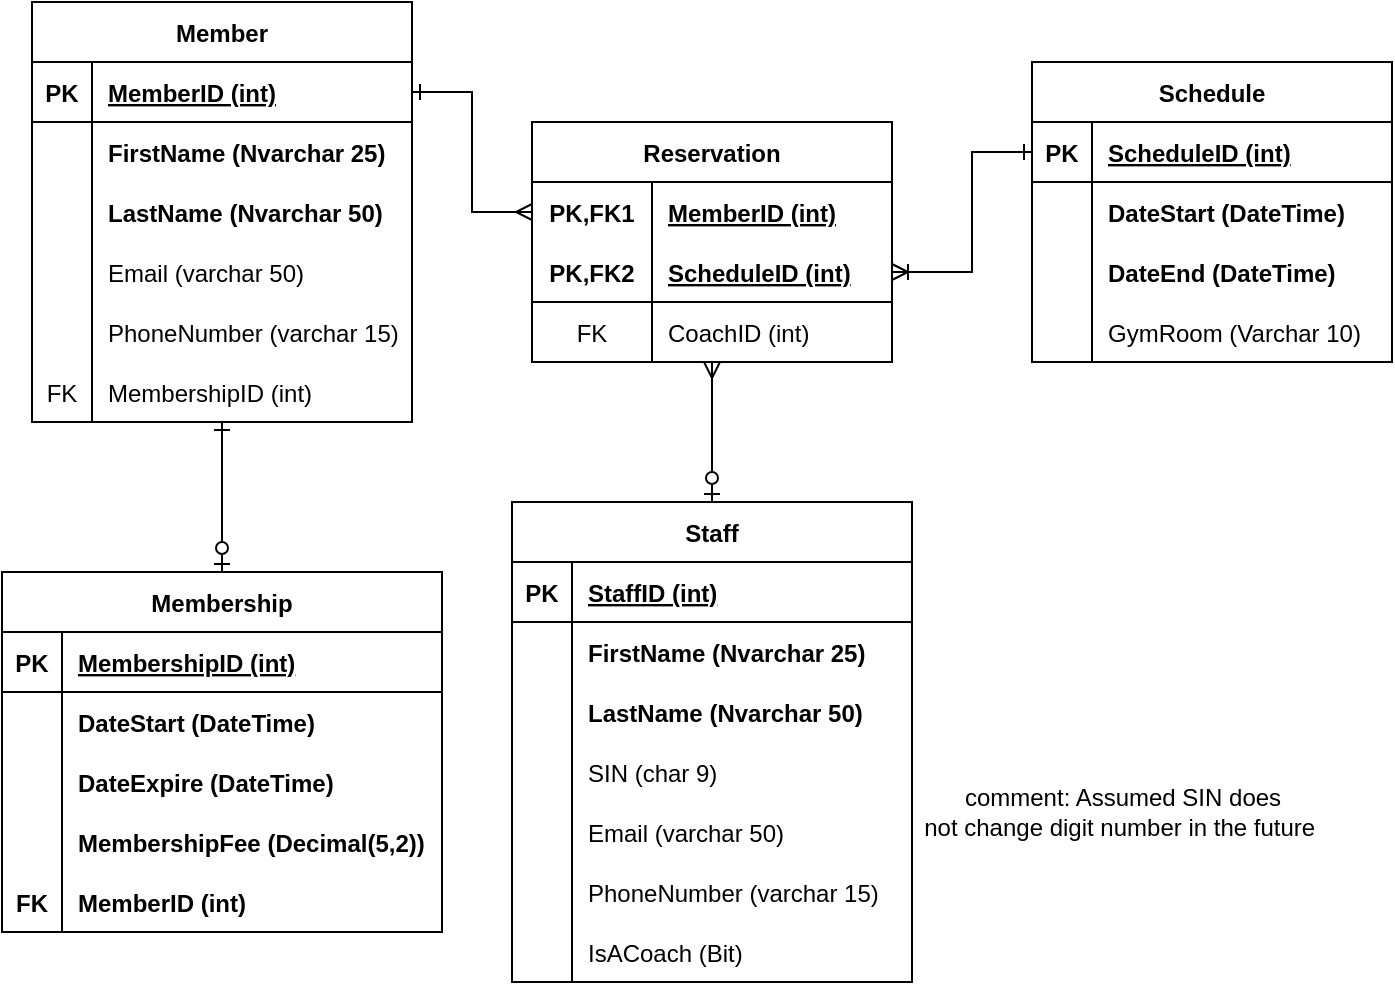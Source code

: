 <mxfile version="16.6.1" type="google"><diagram name="Page-1" id="2ca16b54-16f6-2749-3443-fa8db7711227"><mxGraphModel dx="766" dy="444" grid="1" gridSize="10" guides="1" tooltips="1" connect="1" arrows="1" fold="1" page="1" pageScale="1" pageWidth="1100" pageHeight="850" background="none" math="0" shadow="0"><root><mxCell id="0"/><mxCell id="1" parent="0"/><mxCell id="9FhBoBpnYf1lz5_Umxwh-1" value="Member" style="shape=table;startSize=30;container=1;collapsible=1;childLayout=tableLayout;fixedRows=1;rowLines=0;fontStyle=1;align=center;resizeLast=1;" parent="1" vertex="1"><mxGeometry x="60" y="140" width="190" height="210" as="geometry"/></mxCell><mxCell id="9FhBoBpnYf1lz5_Umxwh-2" value="" style="shape=tableRow;horizontal=0;startSize=0;swimlaneHead=0;swimlaneBody=0;fillColor=none;collapsible=0;dropTarget=0;points=[[0,0.5],[1,0.5]];portConstraint=eastwest;top=0;left=0;right=0;bottom=1;" parent="9FhBoBpnYf1lz5_Umxwh-1" vertex="1"><mxGeometry y="30" width="190" height="30" as="geometry"/></mxCell><mxCell id="9FhBoBpnYf1lz5_Umxwh-3" value="PK" style="shape=partialRectangle;connectable=0;fillColor=none;top=0;left=0;bottom=0;right=0;fontStyle=1;overflow=hidden;" parent="9FhBoBpnYf1lz5_Umxwh-2" vertex="1"><mxGeometry width="30" height="30" as="geometry"><mxRectangle width="30" height="30" as="alternateBounds"/></mxGeometry></mxCell><mxCell id="9FhBoBpnYf1lz5_Umxwh-4" value="MemberID (int)" style="shape=partialRectangle;connectable=0;fillColor=none;top=0;left=0;bottom=0;right=0;align=left;spacingLeft=6;fontStyle=5;overflow=hidden;" parent="9FhBoBpnYf1lz5_Umxwh-2" vertex="1"><mxGeometry x="30" width="160" height="30" as="geometry"><mxRectangle width="160" height="30" as="alternateBounds"/></mxGeometry></mxCell><mxCell id="9FhBoBpnYf1lz5_Umxwh-5" value="" style="shape=tableRow;horizontal=0;startSize=0;swimlaneHead=0;swimlaneBody=0;fillColor=none;collapsible=0;dropTarget=0;points=[[0,0.5],[1,0.5]];portConstraint=eastwest;top=0;left=0;right=0;bottom=0;" parent="9FhBoBpnYf1lz5_Umxwh-1" vertex="1"><mxGeometry y="60" width="190" height="30" as="geometry"/></mxCell><mxCell id="9FhBoBpnYf1lz5_Umxwh-6" value="" style="shape=partialRectangle;connectable=0;fillColor=none;top=0;left=0;bottom=0;right=0;editable=1;overflow=hidden;" parent="9FhBoBpnYf1lz5_Umxwh-5" vertex="1"><mxGeometry width="30" height="30" as="geometry"><mxRectangle width="30" height="30" as="alternateBounds"/></mxGeometry></mxCell><mxCell id="9FhBoBpnYf1lz5_Umxwh-7" value="FirstName (Nvarchar 25)" style="shape=partialRectangle;connectable=0;fillColor=none;top=0;left=0;bottom=0;right=0;align=left;spacingLeft=6;overflow=hidden;fontStyle=1" parent="9FhBoBpnYf1lz5_Umxwh-5" vertex="1"><mxGeometry x="30" width="160" height="30" as="geometry"><mxRectangle width="160" height="30" as="alternateBounds"/></mxGeometry></mxCell><mxCell id="9FhBoBpnYf1lz5_Umxwh-8" value="" style="shape=tableRow;horizontal=0;startSize=0;swimlaneHead=0;swimlaneBody=0;fillColor=none;collapsible=0;dropTarget=0;points=[[0,0.5],[1,0.5]];portConstraint=eastwest;top=0;left=0;right=0;bottom=0;" parent="9FhBoBpnYf1lz5_Umxwh-1" vertex="1"><mxGeometry y="90" width="190" height="30" as="geometry"/></mxCell><mxCell id="9FhBoBpnYf1lz5_Umxwh-9" value="" style="shape=partialRectangle;connectable=0;fillColor=none;top=0;left=0;bottom=0;right=0;editable=1;overflow=hidden;" parent="9FhBoBpnYf1lz5_Umxwh-8" vertex="1"><mxGeometry width="30" height="30" as="geometry"><mxRectangle width="30" height="30" as="alternateBounds"/></mxGeometry></mxCell><mxCell id="9FhBoBpnYf1lz5_Umxwh-10" value="LastName (Nvarchar 50)" style="shape=partialRectangle;connectable=0;fillColor=none;top=0;left=0;bottom=0;right=0;align=left;spacingLeft=6;overflow=hidden;fontStyle=1" parent="9FhBoBpnYf1lz5_Umxwh-8" vertex="1"><mxGeometry x="30" width="160" height="30" as="geometry"><mxRectangle width="160" height="30" as="alternateBounds"/></mxGeometry></mxCell><mxCell id="9FhBoBpnYf1lz5_Umxwh-11" value="" style="shape=tableRow;horizontal=0;startSize=0;swimlaneHead=0;swimlaneBody=0;fillColor=none;collapsible=0;dropTarget=0;points=[[0,0.5],[1,0.5]];portConstraint=eastwest;top=0;left=0;right=0;bottom=0;" parent="9FhBoBpnYf1lz5_Umxwh-1" vertex="1"><mxGeometry y="120" width="190" height="30" as="geometry"/></mxCell><mxCell id="9FhBoBpnYf1lz5_Umxwh-12" value="" style="shape=partialRectangle;connectable=0;fillColor=none;top=0;left=0;bottom=0;right=0;editable=1;overflow=hidden;" parent="9FhBoBpnYf1lz5_Umxwh-11" vertex="1"><mxGeometry width="30" height="30" as="geometry"><mxRectangle width="30" height="30" as="alternateBounds"/></mxGeometry></mxCell><mxCell id="9FhBoBpnYf1lz5_Umxwh-13" value="Email (varchar 50)" style="shape=partialRectangle;connectable=0;fillColor=none;top=0;left=0;bottom=0;right=0;align=left;spacingLeft=6;overflow=hidden;" parent="9FhBoBpnYf1lz5_Umxwh-11" vertex="1"><mxGeometry x="30" width="160" height="30" as="geometry"><mxRectangle width="160" height="30" as="alternateBounds"/></mxGeometry></mxCell><mxCell id="9FhBoBpnYf1lz5_Umxwh-19" value="" style="shape=tableRow;horizontal=0;startSize=0;swimlaneHead=0;swimlaneBody=0;fillColor=none;collapsible=0;dropTarget=0;points=[[0,0.5],[1,0.5]];portConstraint=eastwest;top=0;left=0;right=0;bottom=0;" parent="9FhBoBpnYf1lz5_Umxwh-1" vertex="1"><mxGeometry y="150" width="190" height="30" as="geometry"/></mxCell><mxCell id="9FhBoBpnYf1lz5_Umxwh-20" value="" style="shape=partialRectangle;connectable=0;fillColor=none;top=0;left=0;bottom=0;right=0;editable=1;overflow=hidden;" parent="9FhBoBpnYf1lz5_Umxwh-19" vertex="1"><mxGeometry width="30" height="30" as="geometry"><mxRectangle width="30" height="30" as="alternateBounds"/></mxGeometry></mxCell><mxCell id="9FhBoBpnYf1lz5_Umxwh-21" value="PhoneNumber (varchar 15)" style="shape=partialRectangle;connectable=0;fillColor=none;top=0;left=0;bottom=0;right=0;align=left;spacingLeft=6;overflow=hidden;" parent="9FhBoBpnYf1lz5_Umxwh-19" vertex="1"><mxGeometry x="30" width="160" height="30" as="geometry"><mxRectangle width="160" height="30" as="alternateBounds"/></mxGeometry></mxCell><mxCell id="9FhBoBpnYf1lz5_Umxwh-22" value="" style="shape=tableRow;horizontal=0;startSize=0;swimlaneHead=0;swimlaneBody=0;fillColor=none;collapsible=0;dropTarget=0;points=[[0,0.5],[1,0.5]];portConstraint=eastwest;top=0;left=0;right=0;bottom=0;" parent="9FhBoBpnYf1lz5_Umxwh-1" vertex="1"><mxGeometry y="180" width="190" height="30" as="geometry"/></mxCell><mxCell id="9FhBoBpnYf1lz5_Umxwh-23" value="FK" style="shape=partialRectangle;connectable=0;fillColor=none;top=0;left=0;bottom=0;right=0;fontStyle=0;overflow=hidden;" parent="9FhBoBpnYf1lz5_Umxwh-22" vertex="1"><mxGeometry width="30" height="30" as="geometry"><mxRectangle width="30" height="30" as="alternateBounds"/></mxGeometry></mxCell><mxCell id="9FhBoBpnYf1lz5_Umxwh-24" value="MembershipID (int)" style="shape=partialRectangle;connectable=0;fillColor=none;top=0;left=0;bottom=0;right=0;align=left;spacingLeft=6;fontStyle=0;overflow=hidden;" parent="9FhBoBpnYf1lz5_Umxwh-22" vertex="1"><mxGeometry x="30" width="160" height="30" as="geometry"><mxRectangle width="160" height="30" as="alternateBounds"/></mxGeometry></mxCell><mxCell id="9FhBoBpnYf1lz5_Umxwh-25" value="Membership" style="shape=table;startSize=30;container=1;collapsible=1;childLayout=tableLayout;fixedRows=1;rowLines=0;fontStyle=1;align=center;resizeLast=1;" parent="1" vertex="1"><mxGeometry x="45" y="425" width="220" height="180" as="geometry"/></mxCell><mxCell id="9FhBoBpnYf1lz5_Umxwh-26" value="" style="shape=tableRow;horizontal=0;startSize=0;swimlaneHead=0;swimlaneBody=0;fillColor=none;collapsible=0;dropTarget=0;points=[[0,0.5],[1,0.5]];portConstraint=eastwest;top=0;left=0;right=0;bottom=1;" parent="9FhBoBpnYf1lz5_Umxwh-25" vertex="1"><mxGeometry y="30" width="220" height="30" as="geometry"/></mxCell><mxCell id="9FhBoBpnYf1lz5_Umxwh-27" value="PK" style="shape=partialRectangle;connectable=0;fillColor=none;top=0;left=0;bottom=0;right=0;fontStyle=1;overflow=hidden;" parent="9FhBoBpnYf1lz5_Umxwh-26" vertex="1"><mxGeometry width="30" height="30" as="geometry"><mxRectangle width="30" height="30" as="alternateBounds"/></mxGeometry></mxCell><mxCell id="9FhBoBpnYf1lz5_Umxwh-28" value="MembershipID (int)" style="shape=partialRectangle;connectable=0;fillColor=none;top=0;left=0;bottom=0;right=0;align=left;spacingLeft=6;fontStyle=5;overflow=hidden;" parent="9FhBoBpnYf1lz5_Umxwh-26" vertex="1"><mxGeometry x="30" width="190" height="30" as="geometry"><mxRectangle width="190" height="30" as="alternateBounds"/></mxGeometry></mxCell><mxCell id="9FhBoBpnYf1lz5_Umxwh-29" value="" style="shape=tableRow;horizontal=0;startSize=0;swimlaneHead=0;swimlaneBody=0;fillColor=none;collapsible=0;dropTarget=0;points=[[0,0.5],[1,0.5]];portConstraint=eastwest;top=0;left=0;right=0;bottom=0;" parent="9FhBoBpnYf1lz5_Umxwh-25" vertex="1"><mxGeometry y="60" width="220" height="30" as="geometry"/></mxCell><mxCell id="9FhBoBpnYf1lz5_Umxwh-30" value="" style="shape=partialRectangle;connectable=0;fillColor=none;top=0;left=0;bottom=0;right=0;editable=1;overflow=hidden;" parent="9FhBoBpnYf1lz5_Umxwh-29" vertex="1"><mxGeometry width="30" height="30" as="geometry"><mxRectangle width="30" height="30" as="alternateBounds"/></mxGeometry></mxCell><mxCell id="9FhBoBpnYf1lz5_Umxwh-31" value="DateStart (DateTime)" style="shape=partialRectangle;connectable=0;fillColor=none;top=0;left=0;bottom=0;right=0;align=left;spacingLeft=6;overflow=hidden;fontStyle=1" parent="9FhBoBpnYf1lz5_Umxwh-29" vertex="1"><mxGeometry x="30" width="190" height="30" as="geometry"><mxRectangle width="190" height="30" as="alternateBounds"/></mxGeometry></mxCell><mxCell id="9FhBoBpnYf1lz5_Umxwh-32" value="" style="shape=tableRow;horizontal=0;startSize=0;swimlaneHead=0;swimlaneBody=0;fillColor=none;collapsible=0;dropTarget=0;points=[[0,0.5],[1,0.5]];portConstraint=eastwest;top=0;left=0;right=0;bottom=0;" parent="9FhBoBpnYf1lz5_Umxwh-25" vertex="1"><mxGeometry y="90" width="220" height="30" as="geometry"/></mxCell><mxCell id="9FhBoBpnYf1lz5_Umxwh-33" value="" style="shape=partialRectangle;connectable=0;fillColor=none;top=0;left=0;bottom=0;right=0;editable=1;overflow=hidden;" parent="9FhBoBpnYf1lz5_Umxwh-32" vertex="1"><mxGeometry width="30" height="30" as="geometry"><mxRectangle width="30" height="30" as="alternateBounds"/></mxGeometry></mxCell><mxCell id="9FhBoBpnYf1lz5_Umxwh-34" value="DateExpire (DateTime)" style="shape=partialRectangle;connectable=0;fillColor=none;top=0;left=0;bottom=0;right=0;align=left;spacingLeft=6;overflow=hidden;fontStyle=1" parent="9FhBoBpnYf1lz5_Umxwh-32" vertex="1"><mxGeometry x="30" width="190" height="30" as="geometry"><mxRectangle width="190" height="30" as="alternateBounds"/></mxGeometry></mxCell><mxCell id="9FhBoBpnYf1lz5_Umxwh-35" value="" style="shape=tableRow;horizontal=0;startSize=0;swimlaneHead=0;swimlaneBody=0;fillColor=none;collapsible=0;dropTarget=0;points=[[0,0.5],[1,0.5]];portConstraint=eastwest;top=0;left=0;right=0;bottom=0;" parent="9FhBoBpnYf1lz5_Umxwh-25" vertex="1"><mxGeometry y="120" width="220" height="30" as="geometry"/></mxCell><mxCell id="9FhBoBpnYf1lz5_Umxwh-36" value="" style="shape=partialRectangle;connectable=0;fillColor=none;top=0;left=0;bottom=0;right=0;editable=1;overflow=hidden;" parent="9FhBoBpnYf1lz5_Umxwh-35" vertex="1"><mxGeometry width="30" height="30" as="geometry"><mxRectangle width="30" height="30" as="alternateBounds"/></mxGeometry></mxCell><mxCell id="9FhBoBpnYf1lz5_Umxwh-37" value="MembershipFee (Decimal(5,2))" style="shape=partialRectangle;connectable=0;fillColor=none;top=0;left=0;bottom=0;right=0;align=left;spacingLeft=6;overflow=hidden;fontStyle=1" parent="9FhBoBpnYf1lz5_Umxwh-35" vertex="1"><mxGeometry x="30" width="190" height="30" as="geometry"><mxRectangle width="190" height="30" as="alternateBounds"/></mxGeometry></mxCell><mxCell id="9FhBoBpnYf1lz5_Umxwh-38" value="" style="shape=tableRow;horizontal=0;startSize=0;swimlaneHead=0;swimlaneBody=0;fillColor=none;collapsible=0;dropTarget=0;points=[[0,0.5],[1,0.5]];portConstraint=eastwest;top=0;left=0;right=0;bottom=0;" parent="9FhBoBpnYf1lz5_Umxwh-25" vertex="1"><mxGeometry y="150" width="220" height="30" as="geometry"/></mxCell><mxCell id="9FhBoBpnYf1lz5_Umxwh-39" value="FK" style="shape=partialRectangle;connectable=0;fillColor=none;top=0;left=0;bottom=0;right=0;fontStyle=1;overflow=hidden;" parent="9FhBoBpnYf1lz5_Umxwh-38" vertex="1"><mxGeometry width="30" height="30" as="geometry"><mxRectangle width="30" height="30" as="alternateBounds"/></mxGeometry></mxCell><mxCell id="9FhBoBpnYf1lz5_Umxwh-40" value="MemberID (int)" style="shape=partialRectangle;connectable=0;fillColor=none;top=0;left=0;bottom=0;right=0;align=left;spacingLeft=6;fontStyle=1;overflow=hidden;" parent="9FhBoBpnYf1lz5_Umxwh-38" vertex="1"><mxGeometry x="30" width="190" height="30" as="geometry"><mxRectangle width="190" height="30" as="alternateBounds"/></mxGeometry></mxCell><mxCell id="9FhBoBpnYf1lz5_Umxwh-41" value="Schedule" style="shape=table;startSize=30;container=1;collapsible=1;childLayout=tableLayout;fixedRows=1;rowLines=0;fontStyle=1;align=center;resizeLast=1;" parent="1" vertex="1"><mxGeometry x="560" y="170" width="180" height="150" as="geometry"/></mxCell><mxCell id="9FhBoBpnYf1lz5_Umxwh-42" value="" style="shape=tableRow;horizontal=0;startSize=0;swimlaneHead=0;swimlaneBody=0;fillColor=none;collapsible=0;dropTarget=0;points=[[0,0.5],[1,0.5]];portConstraint=eastwest;top=0;left=0;right=0;bottom=1;" parent="9FhBoBpnYf1lz5_Umxwh-41" vertex="1"><mxGeometry y="30" width="180" height="30" as="geometry"/></mxCell><mxCell id="9FhBoBpnYf1lz5_Umxwh-43" value="PK" style="shape=partialRectangle;connectable=0;fillColor=none;top=0;left=0;bottom=0;right=0;fontStyle=1;overflow=hidden;" parent="9FhBoBpnYf1lz5_Umxwh-42" vertex="1"><mxGeometry width="30" height="30" as="geometry"><mxRectangle width="30" height="30" as="alternateBounds"/></mxGeometry></mxCell><mxCell id="9FhBoBpnYf1lz5_Umxwh-44" value="ScheduleID (int)" style="shape=partialRectangle;connectable=0;fillColor=none;top=0;left=0;bottom=0;right=0;align=left;spacingLeft=6;fontStyle=5;overflow=hidden;" parent="9FhBoBpnYf1lz5_Umxwh-42" vertex="1"><mxGeometry x="30" width="150" height="30" as="geometry"><mxRectangle width="150" height="30" as="alternateBounds"/></mxGeometry></mxCell><mxCell id="9FhBoBpnYf1lz5_Umxwh-45" value="" style="shape=tableRow;horizontal=0;startSize=0;swimlaneHead=0;swimlaneBody=0;fillColor=none;collapsible=0;dropTarget=0;points=[[0,0.5],[1,0.5]];portConstraint=eastwest;top=0;left=0;right=0;bottom=0;" parent="9FhBoBpnYf1lz5_Umxwh-41" vertex="1"><mxGeometry y="60" width="180" height="30" as="geometry"/></mxCell><mxCell id="9FhBoBpnYf1lz5_Umxwh-46" value="" style="shape=partialRectangle;connectable=0;fillColor=none;top=0;left=0;bottom=0;right=0;editable=1;overflow=hidden;" parent="9FhBoBpnYf1lz5_Umxwh-45" vertex="1"><mxGeometry width="30" height="30" as="geometry"><mxRectangle width="30" height="30" as="alternateBounds"/></mxGeometry></mxCell><mxCell id="9FhBoBpnYf1lz5_Umxwh-47" value="DateStart (DateTime)" style="shape=partialRectangle;connectable=0;fillColor=none;top=0;left=0;bottom=0;right=0;align=left;spacingLeft=6;overflow=hidden;fontStyle=1" parent="9FhBoBpnYf1lz5_Umxwh-45" vertex="1"><mxGeometry x="30" width="150" height="30" as="geometry"><mxRectangle width="150" height="30" as="alternateBounds"/></mxGeometry></mxCell><mxCell id="9FhBoBpnYf1lz5_Umxwh-48" value="" style="shape=tableRow;horizontal=0;startSize=0;swimlaneHead=0;swimlaneBody=0;fillColor=none;collapsible=0;dropTarget=0;points=[[0,0.5],[1,0.5]];portConstraint=eastwest;top=0;left=0;right=0;bottom=0;" parent="9FhBoBpnYf1lz5_Umxwh-41" vertex="1"><mxGeometry y="90" width="180" height="30" as="geometry"/></mxCell><mxCell id="9FhBoBpnYf1lz5_Umxwh-49" value="" style="shape=partialRectangle;connectable=0;fillColor=none;top=0;left=0;bottom=0;right=0;editable=1;overflow=hidden;" parent="9FhBoBpnYf1lz5_Umxwh-48" vertex="1"><mxGeometry width="30" height="30" as="geometry"><mxRectangle width="30" height="30" as="alternateBounds"/></mxGeometry></mxCell><mxCell id="9FhBoBpnYf1lz5_Umxwh-50" value="DateEnd (DateTime)" style="shape=partialRectangle;connectable=0;fillColor=none;top=0;left=0;bottom=0;right=0;align=left;spacingLeft=6;overflow=hidden;fontStyle=1" parent="9FhBoBpnYf1lz5_Umxwh-48" vertex="1"><mxGeometry x="30" width="150" height="30" as="geometry"><mxRectangle width="150" height="30" as="alternateBounds"/></mxGeometry></mxCell><mxCell id="9FhBoBpnYf1lz5_Umxwh-51" value="" style="shape=tableRow;horizontal=0;startSize=0;swimlaneHead=0;swimlaneBody=0;fillColor=none;collapsible=0;dropTarget=0;points=[[0,0.5],[1,0.5]];portConstraint=eastwest;top=0;left=0;right=0;bottom=0;" parent="9FhBoBpnYf1lz5_Umxwh-41" vertex="1"><mxGeometry y="120" width="180" height="30" as="geometry"/></mxCell><mxCell id="9FhBoBpnYf1lz5_Umxwh-52" value="" style="shape=partialRectangle;connectable=0;fillColor=none;top=0;left=0;bottom=0;right=0;editable=1;overflow=hidden;" parent="9FhBoBpnYf1lz5_Umxwh-51" vertex="1"><mxGeometry width="30" height="30" as="geometry"><mxRectangle width="30" height="30" as="alternateBounds"/></mxGeometry></mxCell><mxCell id="9FhBoBpnYf1lz5_Umxwh-53" value="GymRoom (Varchar 10)" style="shape=partialRectangle;connectable=0;fillColor=none;top=0;left=0;bottom=0;right=0;align=left;spacingLeft=6;overflow=hidden;" parent="9FhBoBpnYf1lz5_Umxwh-51" vertex="1"><mxGeometry x="30" width="150" height="30" as="geometry"><mxRectangle width="150" height="30" as="alternateBounds"/></mxGeometry></mxCell><mxCell id="9FhBoBpnYf1lz5_Umxwh-63" value="Staff" style="shape=table;startSize=30;container=1;collapsible=1;childLayout=tableLayout;fixedRows=1;rowLines=0;fontStyle=1;align=center;resizeLast=1;" parent="1" vertex="1"><mxGeometry x="300" y="390" width="200" height="240" as="geometry"/></mxCell><mxCell id="9FhBoBpnYf1lz5_Umxwh-64" value="" style="shape=tableRow;horizontal=0;startSize=0;swimlaneHead=0;swimlaneBody=0;fillColor=none;collapsible=0;dropTarget=0;points=[[0,0.5],[1,0.5]];portConstraint=eastwest;top=0;left=0;right=0;bottom=1;" parent="9FhBoBpnYf1lz5_Umxwh-63" vertex="1"><mxGeometry y="30" width="200" height="30" as="geometry"/></mxCell><mxCell id="9FhBoBpnYf1lz5_Umxwh-65" value="PK" style="shape=partialRectangle;connectable=0;fillColor=none;top=0;left=0;bottom=0;right=0;fontStyle=1;overflow=hidden;" parent="9FhBoBpnYf1lz5_Umxwh-64" vertex="1"><mxGeometry width="30" height="30" as="geometry"><mxRectangle width="30" height="30" as="alternateBounds"/></mxGeometry></mxCell><mxCell id="9FhBoBpnYf1lz5_Umxwh-66" value="StaffID (int)" style="shape=partialRectangle;connectable=0;fillColor=none;top=0;left=0;bottom=0;right=0;align=left;spacingLeft=6;fontStyle=5;overflow=hidden;" parent="9FhBoBpnYf1lz5_Umxwh-64" vertex="1"><mxGeometry x="30" width="170" height="30" as="geometry"><mxRectangle width="170" height="30" as="alternateBounds"/></mxGeometry></mxCell><mxCell id="9FhBoBpnYf1lz5_Umxwh-67" value="" style="shape=tableRow;horizontal=0;startSize=0;swimlaneHead=0;swimlaneBody=0;fillColor=none;collapsible=0;dropTarget=0;points=[[0,0.5],[1,0.5]];portConstraint=eastwest;top=0;left=0;right=0;bottom=0;" parent="9FhBoBpnYf1lz5_Umxwh-63" vertex="1"><mxGeometry y="60" width="200" height="30" as="geometry"/></mxCell><mxCell id="9FhBoBpnYf1lz5_Umxwh-68" value="" style="shape=partialRectangle;connectable=0;fillColor=none;top=0;left=0;bottom=0;right=0;editable=1;overflow=hidden;" parent="9FhBoBpnYf1lz5_Umxwh-67" vertex="1"><mxGeometry width="30" height="30" as="geometry"><mxRectangle width="30" height="30" as="alternateBounds"/></mxGeometry></mxCell><mxCell id="9FhBoBpnYf1lz5_Umxwh-69" value="FirstName (Nvarchar 25)" style="shape=partialRectangle;connectable=0;fillColor=none;top=0;left=0;bottom=0;right=0;align=left;spacingLeft=6;overflow=hidden;fontStyle=1" parent="9FhBoBpnYf1lz5_Umxwh-67" vertex="1"><mxGeometry x="30" width="170" height="30" as="geometry"><mxRectangle width="170" height="30" as="alternateBounds"/></mxGeometry></mxCell><mxCell id="9FhBoBpnYf1lz5_Umxwh-70" value="" style="shape=tableRow;horizontal=0;startSize=0;swimlaneHead=0;swimlaneBody=0;fillColor=none;collapsible=0;dropTarget=0;points=[[0,0.5],[1,0.5]];portConstraint=eastwest;top=0;left=0;right=0;bottom=0;" parent="9FhBoBpnYf1lz5_Umxwh-63" vertex="1"><mxGeometry y="90" width="200" height="30" as="geometry"/></mxCell><mxCell id="9FhBoBpnYf1lz5_Umxwh-71" value="" style="shape=partialRectangle;connectable=0;fillColor=none;top=0;left=0;bottom=0;right=0;editable=1;overflow=hidden;" parent="9FhBoBpnYf1lz5_Umxwh-70" vertex="1"><mxGeometry width="30" height="30" as="geometry"><mxRectangle width="30" height="30" as="alternateBounds"/></mxGeometry></mxCell><mxCell id="9FhBoBpnYf1lz5_Umxwh-72" value="LastName (Nvarchar 50)" style="shape=partialRectangle;connectable=0;fillColor=none;top=0;left=0;bottom=0;right=0;align=left;spacingLeft=6;overflow=hidden;fontStyle=1" parent="9FhBoBpnYf1lz5_Umxwh-70" vertex="1"><mxGeometry x="30" width="170" height="30" as="geometry"><mxRectangle width="170" height="30" as="alternateBounds"/></mxGeometry></mxCell><mxCell id="9FhBoBpnYf1lz5_Umxwh-145" value="" style="shape=tableRow;horizontal=0;startSize=0;swimlaneHead=0;swimlaneBody=0;fillColor=none;collapsible=0;dropTarget=0;points=[[0,0.5],[1,0.5]];portConstraint=eastwest;top=0;left=0;right=0;bottom=0;" parent="9FhBoBpnYf1lz5_Umxwh-63" vertex="1"><mxGeometry y="120" width="200" height="30" as="geometry"/></mxCell><mxCell id="9FhBoBpnYf1lz5_Umxwh-146" value="" style="shape=partialRectangle;connectable=0;fillColor=none;top=0;left=0;bottom=0;right=0;editable=1;overflow=hidden;" parent="9FhBoBpnYf1lz5_Umxwh-145" vertex="1"><mxGeometry width="30" height="30" as="geometry"><mxRectangle width="30" height="30" as="alternateBounds"/></mxGeometry></mxCell><mxCell id="9FhBoBpnYf1lz5_Umxwh-147" value="SIN (char 9)" style="shape=partialRectangle;connectable=0;fillColor=none;top=0;left=0;bottom=0;right=0;align=left;spacingLeft=6;overflow=hidden;" parent="9FhBoBpnYf1lz5_Umxwh-145" vertex="1"><mxGeometry x="30" width="170" height="30" as="geometry"><mxRectangle width="170" height="30" as="alternateBounds"/></mxGeometry></mxCell><mxCell id="9FhBoBpnYf1lz5_Umxwh-76" value="" style="shape=tableRow;horizontal=0;startSize=0;swimlaneHead=0;swimlaneBody=0;fillColor=none;collapsible=0;dropTarget=0;points=[[0,0.5],[1,0.5]];portConstraint=eastwest;top=0;left=0;right=0;bottom=0;" parent="9FhBoBpnYf1lz5_Umxwh-63" vertex="1"><mxGeometry y="150" width="200" height="30" as="geometry"/></mxCell><mxCell id="9FhBoBpnYf1lz5_Umxwh-77" value="" style="shape=partialRectangle;connectable=0;fillColor=none;top=0;left=0;bottom=0;right=0;editable=1;overflow=hidden;" parent="9FhBoBpnYf1lz5_Umxwh-76" vertex="1"><mxGeometry width="30" height="30" as="geometry"><mxRectangle width="30" height="30" as="alternateBounds"/></mxGeometry></mxCell><mxCell id="9FhBoBpnYf1lz5_Umxwh-78" value="Email (varchar 50)" style="shape=partialRectangle;connectable=0;fillColor=none;top=0;left=0;bottom=0;right=0;align=left;spacingLeft=6;overflow=hidden;" parent="9FhBoBpnYf1lz5_Umxwh-76" vertex="1"><mxGeometry x="30" width="170" height="30" as="geometry"><mxRectangle width="170" height="30" as="alternateBounds"/></mxGeometry></mxCell><mxCell id="9FhBoBpnYf1lz5_Umxwh-73" value="" style="shape=tableRow;horizontal=0;startSize=0;swimlaneHead=0;swimlaneBody=0;fillColor=none;collapsible=0;dropTarget=0;points=[[0,0.5],[1,0.5]];portConstraint=eastwest;top=0;left=0;right=0;bottom=0;" parent="9FhBoBpnYf1lz5_Umxwh-63" vertex="1"><mxGeometry y="180" width="200" height="30" as="geometry"/></mxCell><mxCell id="9FhBoBpnYf1lz5_Umxwh-74" value="" style="shape=partialRectangle;connectable=0;fillColor=none;top=0;left=0;bottom=0;right=0;editable=1;overflow=hidden;" parent="9FhBoBpnYf1lz5_Umxwh-73" vertex="1"><mxGeometry width="30" height="30" as="geometry"><mxRectangle width="30" height="30" as="alternateBounds"/></mxGeometry></mxCell><mxCell id="9FhBoBpnYf1lz5_Umxwh-75" value="PhoneNumber (varchar 15)" style="shape=partialRectangle;connectable=0;fillColor=none;top=0;left=0;bottom=0;right=0;align=left;spacingLeft=6;overflow=hidden;" parent="9FhBoBpnYf1lz5_Umxwh-73" vertex="1"><mxGeometry x="30" width="170" height="30" as="geometry"><mxRectangle width="170" height="30" as="alternateBounds"/></mxGeometry></mxCell><mxCell id="9FhBoBpnYf1lz5_Umxwh-79" value="" style="shape=tableRow;horizontal=0;startSize=0;swimlaneHead=0;swimlaneBody=0;fillColor=none;collapsible=0;dropTarget=0;points=[[0,0.5],[1,0.5]];portConstraint=eastwest;top=0;left=0;right=0;bottom=0;" parent="9FhBoBpnYf1lz5_Umxwh-63" vertex="1"><mxGeometry y="210" width="200" height="30" as="geometry"/></mxCell><mxCell id="9FhBoBpnYf1lz5_Umxwh-80" value="" style="shape=partialRectangle;connectable=0;fillColor=none;top=0;left=0;bottom=0;right=0;editable=1;overflow=hidden;" parent="9FhBoBpnYf1lz5_Umxwh-79" vertex="1"><mxGeometry width="30" height="30" as="geometry"><mxRectangle width="30" height="30" as="alternateBounds"/></mxGeometry></mxCell><mxCell id="9FhBoBpnYf1lz5_Umxwh-81" value="IsACoach (Bit)" style="shape=partialRectangle;connectable=0;fillColor=none;top=0;left=0;bottom=0;right=0;align=left;spacingLeft=6;overflow=hidden;" parent="9FhBoBpnYf1lz5_Umxwh-79" vertex="1"><mxGeometry x="30" width="170" height="30" as="geometry"><mxRectangle width="170" height="30" as="alternateBounds"/></mxGeometry></mxCell><mxCell id="9FhBoBpnYf1lz5_Umxwh-111" value="Reservation" style="shape=table;startSize=30;container=1;collapsible=1;childLayout=tableLayout;fixedRows=1;rowLines=0;fontStyle=1;align=center;resizeLast=1;" parent="1" vertex="1"><mxGeometry x="310" y="200" width="180" height="120" as="geometry"/></mxCell><mxCell id="9FhBoBpnYf1lz5_Umxwh-112" value="" style="shape=tableRow;horizontal=0;startSize=0;swimlaneHead=0;swimlaneBody=0;fillColor=none;collapsible=0;dropTarget=0;points=[[0,0.5],[1,0.5]];portConstraint=eastwest;top=0;left=0;right=0;bottom=0;" parent="9FhBoBpnYf1lz5_Umxwh-111" vertex="1"><mxGeometry y="30" width="180" height="30" as="geometry"/></mxCell><mxCell id="9FhBoBpnYf1lz5_Umxwh-113" value="PK,FK1" style="shape=partialRectangle;connectable=0;fillColor=none;top=0;left=0;bottom=0;right=0;fontStyle=1;overflow=hidden;" parent="9FhBoBpnYf1lz5_Umxwh-112" vertex="1"><mxGeometry width="60" height="30" as="geometry"><mxRectangle width="60" height="30" as="alternateBounds"/></mxGeometry></mxCell><mxCell id="9FhBoBpnYf1lz5_Umxwh-114" value="MemberID (int)" style="shape=partialRectangle;connectable=0;fillColor=none;top=0;left=0;bottom=0;right=0;align=left;spacingLeft=6;fontStyle=5;overflow=hidden;" parent="9FhBoBpnYf1lz5_Umxwh-112" vertex="1"><mxGeometry x="60" width="120" height="30" as="geometry"><mxRectangle width="120" height="30" as="alternateBounds"/></mxGeometry></mxCell><mxCell id="9FhBoBpnYf1lz5_Umxwh-115" value="" style="shape=tableRow;horizontal=0;startSize=0;swimlaneHead=0;swimlaneBody=0;fillColor=none;collapsible=0;dropTarget=0;points=[[0,0.5],[1,0.5]];portConstraint=eastwest;top=0;left=0;right=0;bottom=1;" parent="9FhBoBpnYf1lz5_Umxwh-111" vertex="1"><mxGeometry y="60" width="180" height="30" as="geometry"/></mxCell><mxCell id="9FhBoBpnYf1lz5_Umxwh-116" value="PK,FK2" style="shape=partialRectangle;connectable=0;fillColor=none;top=0;left=0;bottom=0;right=0;fontStyle=1;overflow=hidden;" parent="9FhBoBpnYf1lz5_Umxwh-115" vertex="1"><mxGeometry width="60" height="30" as="geometry"><mxRectangle width="60" height="30" as="alternateBounds"/></mxGeometry></mxCell><mxCell id="9FhBoBpnYf1lz5_Umxwh-117" value="ScheduleID (int)" style="shape=partialRectangle;connectable=0;fillColor=none;top=0;left=0;bottom=0;right=0;align=left;spacingLeft=6;fontStyle=5;overflow=hidden;" parent="9FhBoBpnYf1lz5_Umxwh-115" vertex="1"><mxGeometry x="60" width="120" height="30" as="geometry"><mxRectangle width="120" height="30" as="alternateBounds"/></mxGeometry></mxCell><mxCell id="9FhBoBpnYf1lz5_Umxwh-124" value="" style="shape=tableRow;horizontal=0;startSize=0;swimlaneHead=0;swimlaneBody=0;fillColor=none;collapsible=0;dropTarget=0;points=[[0,0.5],[1,0.5]];portConstraint=eastwest;top=0;left=0;right=0;bottom=0;" parent="9FhBoBpnYf1lz5_Umxwh-111" vertex="1"><mxGeometry y="90" width="180" height="30" as="geometry"/></mxCell><mxCell id="9FhBoBpnYf1lz5_Umxwh-125" value="FK" style="shape=partialRectangle;connectable=0;fillColor=none;top=0;left=0;bottom=0;right=0;fontStyle=0;overflow=hidden;" parent="9FhBoBpnYf1lz5_Umxwh-124" vertex="1"><mxGeometry width="60" height="30" as="geometry"><mxRectangle width="60" height="30" as="alternateBounds"/></mxGeometry></mxCell><mxCell id="9FhBoBpnYf1lz5_Umxwh-126" value="CoachID (int)" style="shape=partialRectangle;connectable=0;fillColor=none;top=0;left=0;bottom=0;right=0;align=left;spacingLeft=6;fontStyle=0;overflow=hidden;" parent="9FhBoBpnYf1lz5_Umxwh-124" vertex="1"><mxGeometry x="60" width="120" height="30" as="geometry"><mxRectangle width="120" height="30" as="alternateBounds"/></mxGeometry></mxCell><mxCell id="R8J2q1fFvSCOGwqTrFpN-2" value="" style="endArrow=ERone;html=1;rounded=0;entryX=0.5;entryY=1;entryDx=0;entryDy=0;exitX=0.5;exitY=0;exitDx=0;exitDy=0;endFill=0;startArrow=ERzeroToOne;startFill=0;" edge="1" parent="1" source="9FhBoBpnYf1lz5_Umxwh-25" target="9FhBoBpnYf1lz5_Umxwh-1"><mxGeometry width="50" height="50" relative="1" as="geometry"><mxPoint x="100" y="500" as="sourcePoint"/><mxPoint x="170" y="364.286" as="targetPoint"/></mxGeometry></mxCell><mxCell id="R8J2q1fFvSCOGwqTrFpN-4" value="" style="endArrow=ERmany;html=1;rounded=0;entryX=0.5;entryY=1;entryDx=0;entryDy=0;exitX=0.5;exitY=0;exitDx=0;exitDy=0;startArrow=ERzeroToOne;startFill=0;endFill=0;" edge="1" parent="1" source="9FhBoBpnYf1lz5_Umxwh-63" target="9FhBoBpnYf1lz5_Umxwh-111"><mxGeometry width="50" height="50" relative="1" as="geometry"><mxPoint x="410" y="370" as="sourcePoint"/><mxPoint x="410" y="350" as="targetPoint"/></mxGeometry></mxCell><mxCell id="R8J2q1fFvSCOGwqTrFpN-5" value="comment: Assumed SIN does &lt;br&gt;not change digit number in the future&amp;nbsp;" style="text;html=1;align=center;verticalAlign=middle;resizable=0;points=[];autosize=1;strokeColor=none;fillColor=none;" vertex="1" parent="1"><mxGeometry x="500" y="530" width="210" height="30" as="geometry"/></mxCell><mxCell id="R8J2q1fFvSCOGwqTrFpN-6" value="" style="endArrow=ERmany;html=1;rounded=0;exitX=1;exitY=0.5;exitDx=0;exitDy=0;entryX=0;entryY=0.5;entryDx=0;entryDy=0;startArrow=ERone;startFill=0;endFill=0;" edge="1" parent="1" source="9FhBoBpnYf1lz5_Umxwh-2" target="9FhBoBpnYf1lz5_Umxwh-112"><mxGeometry width="50" height="50" relative="1" as="geometry"><mxPoint x="310" y="370" as="sourcePoint"/><mxPoint x="360" y="320" as="targetPoint"/><Array as="points"><mxPoint x="280" y="185"/><mxPoint x="280" y="245"/></Array></mxGeometry></mxCell><mxCell id="R8J2q1fFvSCOGwqTrFpN-7" value="" style="endArrow=ERoneToMany;html=1;rounded=0;exitX=0;exitY=0.5;exitDx=0;exitDy=0;entryX=1;entryY=0.5;entryDx=0;entryDy=0;startArrow=ERone;startFill=0;endFill=0;" edge="1" parent="1" source="9FhBoBpnYf1lz5_Umxwh-42" target="9FhBoBpnYf1lz5_Umxwh-115"><mxGeometry width="50" height="50" relative="1" as="geometry"><mxPoint x="310" y="370" as="sourcePoint"/><mxPoint x="360" y="320" as="targetPoint"/><Array as="points"><mxPoint x="530" y="215"/><mxPoint x="530" y="275"/></Array></mxGeometry></mxCell></root></mxGraphModel></diagram></mxfile>